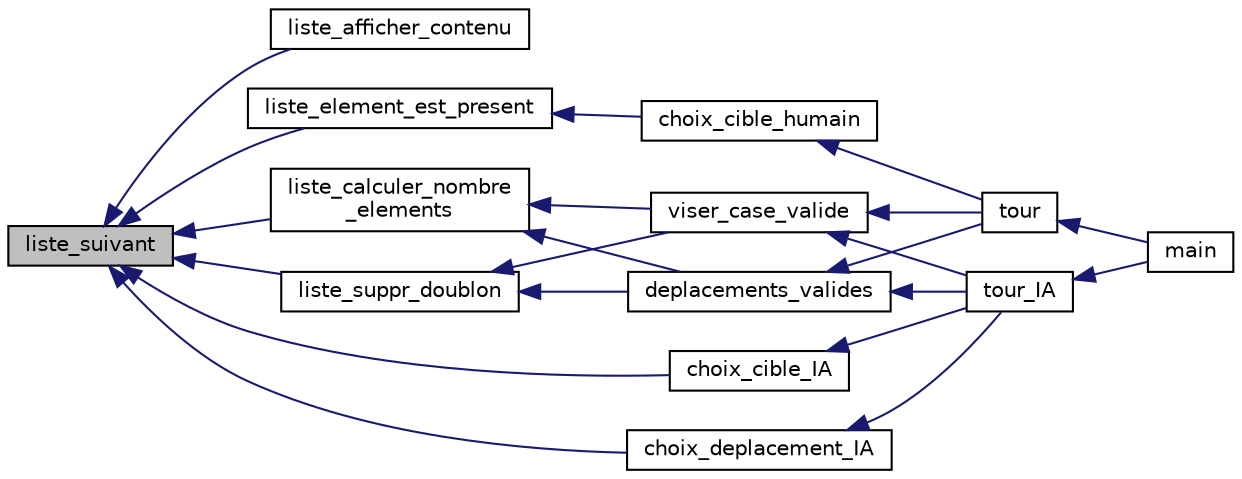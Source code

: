 digraph "liste_suivant"
{
 // INTERACTIVE_SVG=YES
  bgcolor="transparent";
  edge [fontname="Helvetica",fontsize="10",labelfontname="Helvetica",labelfontsize="10"];
  node [fontname="Helvetica",fontsize="10",shape=record];
  rankdir="LR";
  Node1 [label="liste_suivant",height=0.2,width=0.4,color="black", fillcolor="grey75", style="filled", fontcolor="black"];
  Node1 -> Node2 [dir="back",color="midnightblue",fontsize="10",style="solid",fontname="Helvetica"];
  Node2 [label="liste_afficher_contenu",height=0.2,width=0.4,color="black",URL="$liste_8h.html#a207cdf13008fdfbf84b897ca499e3b17"];
  Node1 -> Node3 [dir="back",color="midnightblue",fontsize="10",style="solid",fontname="Helvetica"];
  Node3 [label="liste_suppr_doublon",height=0.2,width=0.4,color="black",URL="$liste_8h.html#a48218f7c1bafab1e92490a0963ee7451"];
  Node3 -> Node4 [dir="back",color="midnightblue",fontsize="10",style="solid",fontname="Helvetica"];
  Node4 [label="deplacements_valides",height=0.2,width=0.4,color="black",URL="$_minimale_8c.html#a9f570d5aff57367c773e3e7d090e91e8",tooltip="Calcule les positions de déplacement valide, les met dans la liste. "];
  Node4 -> Node5 [dir="back",color="midnightblue",fontsize="10",style="solid",fontname="Helvetica"];
  Node5 [label="tour",height=0.2,width=0.4,color="black",URL="$_minimale_8c.html#ae1c074b55c14adbcee8c67bed8995e94",tooltip="Fonction de déroulement d&#39;un tour pour le joueur entré en paramètre. "];
  Node5 -> Node6 [dir="back",color="midnightblue",fontsize="10",style="solid",fontname="Helvetica"];
  Node6 [label="main",height=0.2,width=0.4,color="black",URL="$_minimale_8c.html#ae66f6b31b5ad750f1fe042a706a4e3d4",tooltip="Fonction principale Fonction principale qui permet de jouer en mode Kill&#39;em&#39;all. "];
  Node4 -> Node7 [dir="back",color="midnightblue",fontsize="10",style="solid",fontname="Helvetica"];
  Node7 [label="tour_IA",height=0.2,width=0.4,color="black",URL="$_minimale_8c.html#a7e9553a32f70742aa8787a781dd50cea",tooltip="Fonction de déroulement d&#39;un tour pour l&#39;IA. "];
  Node7 -> Node6 [dir="back",color="midnightblue",fontsize="10",style="solid",fontname="Helvetica"];
  Node3 -> Node8 [dir="back",color="midnightblue",fontsize="10",style="solid",fontname="Helvetica"];
  Node8 [label="viser_case_valide",height=0.2,width=0.4,color="black",URL="$_minimale_8c.html#a27d15a9ecfe1e4f2c30cecc92307a80f",tooltip="Calcule les positions d&#39;attaques valides, les met dans la liste. une case vide peut être attaquée..."];
  Node8 -> Node5 [dir="back",color="midnightblue",fontsize="10",style="solid",fontname="Helvetica"];
  Node8 -> Node7 [dir="back",color="midnightblue",fontsize="10",style="solid",fontname="Helvetica"];
  Node1 -> Node9 [dir="back",color="midnightblue",fontsize="10",style="solid",fontname="Helvetica"];
  Node9 [label="liste_calculer_nombre\l_elements",height=0.2,width=0.4,color="black",URL="$liste_8h.html#a78de7382315436cf196cf30aac14257c"];
  Node9 -> Node4 [dir="back",color="midnightblue",fontsize="10",style="solid",fontname="Helvetica"];
  Node9 -> Node8 [dir="back",color="midnightblue",fontsize="10",style="solid",fontname="Helvetica"];
  Node1 -> Node10 [dir="back",color="midnightblue",fontsize="10",style="solid",fontname="Helvetica"];
  Node10 [label="liste_element_est_present",height=0.2,width=0.4,color="black",URL="$liste_8h.html#ae6bf3307184d2f80167abcb9c2ad5b2b"];
  Node10 -> Node11 [dir="back",color="midnightblue",fontsize="10",style="solid",fontname="Helvetica"];
  Node11 [label="choix_cible_humain",height=0.2,width=0.4,color="black",URL="$_minimale_8c.html#a69347b1b74ee79025e3c6ce20b5b49a4",tooltip="Permet au joueur de choisir, grâce à un curseur, une case à attaquer. "];
  Node11 -> Node5 [dir="back",color="midnightblue",fontsize="10",style="solid",fontname="Helvetica"];
  Node1 -> Node12 [dir="back",color="midnightblue",fontsize="10",style="solid",fontname="Helvetica"];
  Node12 [label="choix_deplacement_IA",height=0.2,width=0.4,color="black",URL="$_minimale_8c.html#aaa20acb53c08f4a15be29bb9d70cd9f1",tooltip="cette fonction retourne les coordonnées du déplacement choisi pour l&#39;IA "];
  Node12 -> Node7 [dir="back",color="midnightblue",fontsize="10",style="solid",fontname="Helvetica"];
  Node1 -> Node13 [dir="back",color="midnightblue",fontsize="10",style="solid",fontname="Helvetica"];
  Node13 [label="choix_cible_IA",height=0.2,width=0.4,color="black",URL="$_minimale_8c.html#a29cde2a1505f65c5b2b190588516f6d6",tooltip="Choisi parmi la liste des cases à attaquer pour l&#39;IA, une case vide peut être attaquée. "];
  Node13 -> Node7 [dir="back",color="midnightblue",fontsize="10",style="solid",fontname="Helvetica"];
}
